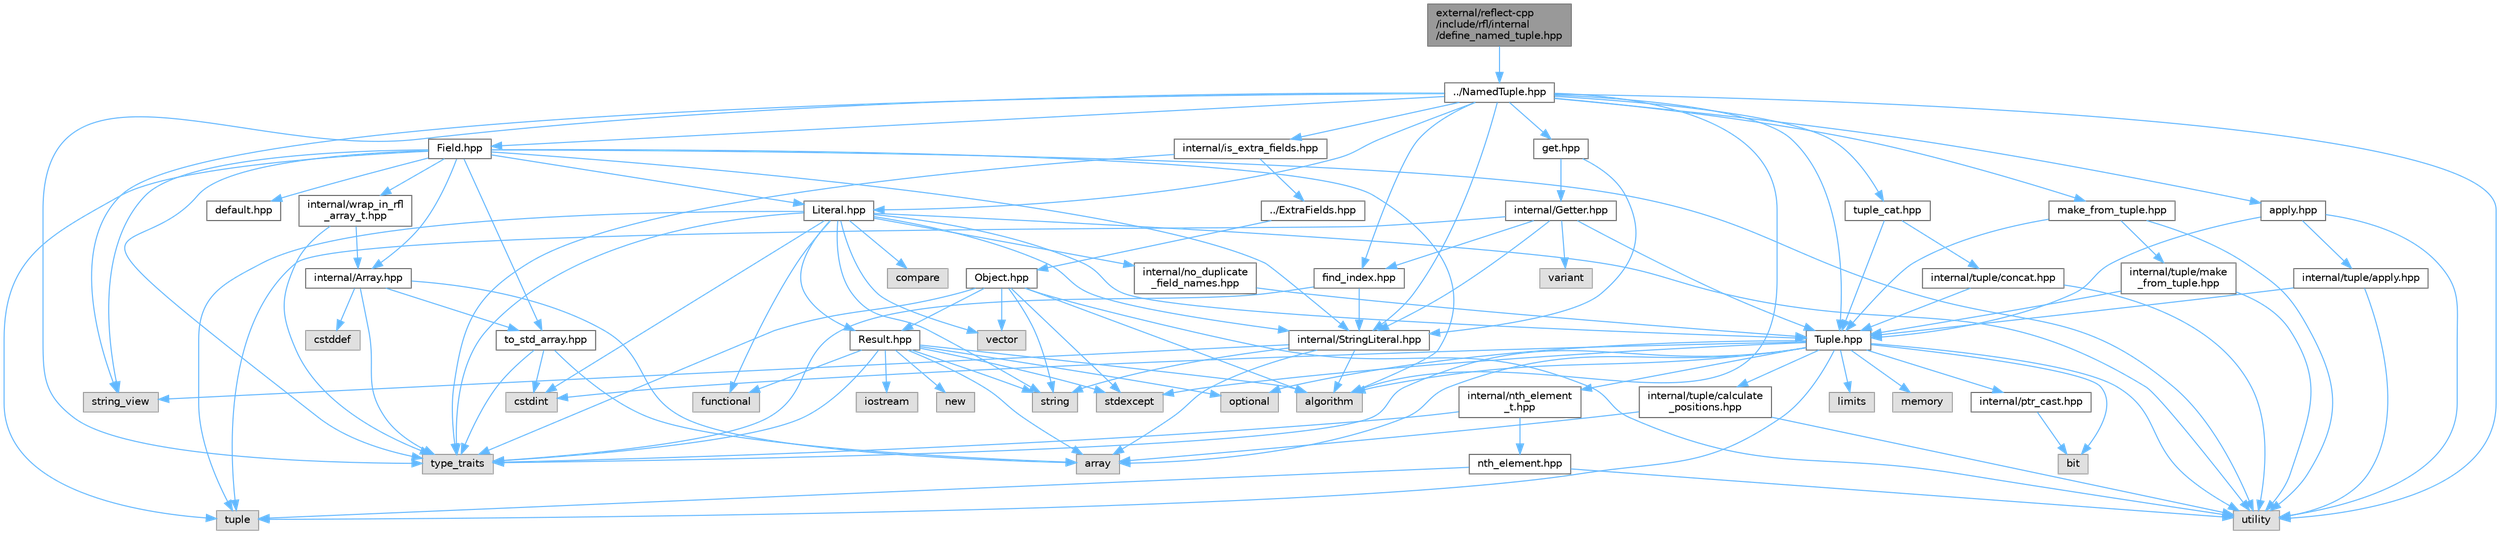 digraph "external/reflect-cpp/include/rfl/internal/define_named_tuple.hpp"
{
 // LATEX_PDF_SIZE
  bgcolor="transparent";
  edge [fontname=Helvetica,fontsize=10,labelfontname=Helvetica,labelfontsize=10];
  node [fontname=Helvetica,fontsize=10,shape=box,height=0.2,width=0.4];
  Node1 [id="Node000001",label="external/reflect-cpp\l/include/rfl/internal\l/define_named_tuple.hpp",height=0.2,width=0.4,color="gray40", fillcolor="grey60", style="filled", fontcolor="black",tooltip=" "];
  Node1 -> Node2 [id="edge116_Node000001_Node000002",color="steelblue1",style="solid",tooltip=" "];
  Node2 [id="Node000002",label="../NamedTuple.hpp",height=0.2,width=0.4,color="grey40", fillcolor="white", style="filled",URL="$_named_tuple_8hpp.html",tooltip=" "];
  Node2 -> Node3 [id="edge117_Node000002_Node000003",color="steelblue1",style="solid",tooltip=" "];
  Node3 [id="Node000003",label="algorithm",height=0.2,width=0.4,color="grey60", fillcolor="#E0E0E0", style="filled",tooltip=" "];
  Node2 -> Node4 [id="edge118_Node000002_Node000004",color="steelblue1",style="solid",tooltip=" "];
  Node4 [id="Node000004",label="string_view",height=0.2,width=0.4,color="grey60", fillcolor="#E0E0E0", style="filled",tooltip=" "];
  Node2 -> Node5 [id="edge119_Node000002_Node000005",color="steelblue1",style="solid",tooltip=" "];
  Node5 [id="Node000005",label="type_traits",height=0.2,width=0.4,color="grey60", fillcolor="#E0E0E0", style="filled",tooltip=" "];
  Node2 -> Node6 [id="edge120_Node000002_Node000006",color="steelblue1",style="solid",tooltip=" "];
  Node6 [id="Node000006",label="utility",height=0.2,width=0.4,color="grey60", fillcolor="#E0E0E0", style="filled",tooltip=" "];
  Node2 -> Node7 [id="edge121_Node000002_Node000007",color="steelblue1",style="solid",tooltip=" "];
  Node7 [id="Node000007",label="Field.hpp",height=0.2,width=0.4,color="grey40", fillcolor="white", style="filled",URL="$_field_8hpp.html",tooltip=" "];
  Node7 -> Node3 [id="edge122_Node000007_Node000003",color="steelblue1",style="solid",tooltip=" "];
  Node7 -> Node4 [id="edge123_Node000007_Node000004",color="steelblue1",style="solid",tooltip=" "];
  Node7 -> Node8 [id="edge124_Node000007_Node000008",color="steelblue1",style="solid",tooltip=" "];
  Node8 [id="Node000008",label="tuple",height=0.2,width=0.4,color="grey60", fillcolor="#E0E0E0", style="filled",tooltip=" "];
  Node7 -> Node5 [id="edge125_Node000007_Node000005",color="steelblue1",style="solid",tooltip=" "];
  Node7 -> Node6 [id="edge126_Node000007_Node000006",color="steelblue1",style="solid",tooltip=" "];
  Node7 -> Node9 [id="edge127_Node000007_Node000009",color="steelblue1",style="solid",tooltip=" "];
  Node9 [id="Node000009",label="Literal.hpp",height=0.2,width=0.4,color="grey40", fillcolor="white", style="filled",URL="$_literal_8hpp.html",tooltip=" "];
  Node9 -> Node10 [id="edge128_Node000009_Node000010",color="steelblue1",style="solid",tooltip=" "];
  Node10 [id="Node000010",label="compare",height=0.2,width=0.4,color="grey60", fillcolor="#E0E0E0", style="filled",tooltip=" "];
  Node9 -> Node11 [id="edge129_Node000009_Node000011",color="steelblue1",style="solid",tooltip=" "];
  Node11 [id="Node000011",label="cstdint",height=0.2,width=0.4,color="grey60", fillcolor="#E0E0E0", style="filled",tooltip=" "];
  Node9 -> Node12 [id="edge130_Node000009_Node000012",color="steelblue1",style="solid",tooltip=" "];
  Node12 [id="Node000012",label="functional",height=0.2,width=0.4,color="grey60", fillcolor="#E0E0E0", style="filled",tooltip=" "];
  Node9 -> Node13 [id="edge131_Node000009_Node000013",color="steelblue1",style="solid",tooltip=" "];
  Node13 [id="Node000013",label="string",height=0.2,width=0.4,color="grey60", fillcolor="#E0E0E0", style="filled",tooltip=" "];
  Node9 -> Node8 [id="edge132_Node000009_Node000008",color="steelblue1",style="solid",tooltip=" "];
  Node9 -> Node5 [id="edge133_Node000009_Node000005",color="steelblue1",style="solid",tooltip=" "];
  Node9 -> Node6 [id="edge134_Node000009_Node000006",color="steelblue1",style="solid",tooltip=" "];
  Node9 -> Node14 [id="edge135_Node000009_Node000014",color="steelblue1",style="solid",tooltip=" "];
  Node14 [id="Node000014",label="vector",height=0.2,width=0.4,color="grey60", fillcolor="#E0E0E0", style="filled",tooltip=" "];
  Node9 -> Node15 [id="edge136_Node000009_Node000015",color="steelblue1",style="solid",tooltip=" "];
  Node15 [id="Node000015",label="Result.hpp",height=0.2,width=0.4,color="grey40", fillcolor="white", style="filled",URL="$_result_8hpp.html",tooltip=" "];
  Node15 -> Node3 [id="edge137_Node000015_Node000003",color="steelblue1",style="solid",tooltip=" "];
  Node15 -> Node16 [id="edge138_Node000015_Node000016",color="steelblue1",style="solid",tooltip=" "];
  Node16 [id="Node000016",label="array",height=0.2,width=0.4,color="grey60", fillcolor="#E0E0E0", style="filled",tooltip=" "];
  Node15 -> Node12 [id="edge139_Node000015_Node000012",color="steelblue1",style="solid",tooltip=" "];
  Node15 -> Node17 [id="edge140_Node000015_Node000017",color="steelblue1",style="solid",tooltip=" "];
  Node17 [id="Node000017",label="iostream",height=0.2,width=0.4,color="grey60", fillcolor="#E0E0E0", style="filled",tooltip=" "];
  Node15 -> Node18 [id="edge141_Node000015_Node000018",color="steelblue1",style="solid",tooltip=" "];
  Node18 [id="Node000018",label="new",height=0.2,width=0.4,color="grey60", fillcolor="#E0E0E0", style="filled",tooltip=" "];
  Node15 -> Node19 [id="edge142_Node000015_Node000019",color="steelblue1",style="solid",tooltip=" "];
  Node19 [id="Node000019",label="optional",height=0.2,width=0.4,color="grey60", fillcolor="#E0E0E0", style="filled",tooltip=" "];
  Node15 -> Node20 [id="edge143_Node000015_Node000020",color="steelblue1",style="solid",tooltip=" "];
  Node20 [id="Node000020",label="stdexcept",height=0.2,width=0.4,color="grey60", fillcolor="#E0E0E0", style="filled",tooltip=" "];
  Node15 -> Node13 [id="edge144_Node000015_Node000013",color="steelblue1",style="solid",tooltip=" "];
  Node15 -> Node5 [id="edge145_Node000015_Node000005",color="steelblue1",style="solid",tooltip=" "];
  Node9 -> Node21 [id="edge146_Node000009_Node000021",color="steelblue1",style="solid",tooltip=" "];
  Node21 [id="Node000021",label="Tuple.hpp",height=0.2,width=0.4,color="grey40", fillcolor="white", style="filled",URL="$_tuple_8hpp.html",tooltip=" "];
  Node21 -> Node3 [id="edge147_Node000021_Node000003",color="steelblue1",style="solid",tooltip=" "];
  Node21 -> Node16 [id="edge148_Node000021_Node000016",color="steelblue1",style="solid",tooltip=" "];
  Node21 -> Node22 [id="edge149_Node000021_Node000022",color="steelblue1",style="solid",tooltip=" "];
  Node22 [id="Node000022",label="bit",height=0.2,width=0.4,color="grey60", fillcolor="#E0E0E0", style="filled",tooltip=" "];
  Node21 -> Node11 [id="edge150_Node000021_Node000011",color="steelblue1",style="solid",tooltip=" "];
  Node21 -> Node23 [id="edge151_Node000021_Node000023",color="steelblue1",style="solid",tooltip=" "];
  Node23 [id="Node000023",label="limits",height=0.2,width=0.4,color="grey60", fillcolor="#E0E0E0", style="filled",tooltip=" "];
  Node21 -> Node24 [id="edge152_Node000021_Node000024",color="steelblue1",style="solid",tooltip=" "];
  Node24 [id="Node000024",label="memory",height=0.2,width=0.4,color="grey60", fillcolor="#E0E0E0", style="filled",tooltip=" "];
  Node21 -> Node19 [id="edge153_Node000021_Node000019",color="steelblue1",style="solid",tooltip=" "];
  Node21 -> Node20 [id="edge154_Node000021_Node000020",color="steelblue1",style="solid",tooltip=" "];
  Node21 -> Node8 [id="edge155_Node000021_Node000008",color="steelblue1",style="solid",tooltip=" "];
  Node21 -> Node5 [id="edge156_Node000021_Node000005",color="steelblue1",style="solid",tooltip=" "];
  Node21 -> Node6 [id="edge157_Node000021_Node000006",color="steelblue1",style="solid",tooltip=" "];
  Node21 -> Node25 [id="edge158_Node000021_Node000025",color="steelblue1",style="solid",tooltip=" "];
  Node25 [id="Node000025",label="internal/nth_element\l_t.hpp",height=0.2,width=0.4,color="grey40", fillcolor="white", style="filled",URL="$nth__element__t_8hpp.html",tooltip=" "];
  Node25 -> Node5 [id="edge159_Node000025_Node000005",color="steelblue1",style="solid",tooltip=" "];
  Node25 -> Node26 [id="edge160_Node000025_Node000026",color="steelblue1",style="solid",tooltip=" "];
  Node26 [id="Node000026",label="nth_element.hpp",height=0.2,width=0.4,color="grey40", fillcolor="white", style="filled",URL="$nth__element_8hpp.html",tooltip=" "];
  Node26 -> Node8 [id="edge161_Node000026_Node000008",color="steelblue1",style="solid",tooltip=" "];
  Node26 -> Node6 [id="edge162_Node000026_Node000006",color="steelblue1",style="solid",tooltip=" "];
  Node21 -> Node27 [id="edge163_Node000021_Node000027",color="steelblue1",style="solid",tooltip=" "];
  Node27 [id="Node000027",label="internal/ptr_cast.hpp",height=0.2,width=0.4,color="grey40", fillcolor="white", style="filled",URL="$ptr__cast_8hpp.html",tooltip=" "];
  Node27 -> Node22 [id="edge164_Node000027_Node000022",color="steelblue1",style="solid",tooltip=" "];
  Node21 -> Node28 [id="edge165_Node000021_Node000028",color="steelblue1",style="solid",tooltip=" "];
  Node28 [id="Node000028",label="internal/tuple/calculate\l_positions.hpp",height=0.2,width=0.4,color="grey40", fillcolor="white", style="filled",URL="$calculate__positions_8hpp.html",tooltip=" "];
  Node28 -> Node16 [id="edge166_Node000028_Node000016",color="steelblue1",style="solid",tooltip=" "];
  Node28 -> Node6 [id="edge167_Node000028_Node000006",color="steelblue1",style="solid",tooltip=" "];
  Node9 -> Node29 [id="edge168_Node000009_Node000029",color="steelblue1",style="solid",tooltip=" "];
  Node29 [id="Node000029",label="internal/StringLiteral.hpp",height=0.2,width=0.4,color="grey40", fillcolor="white", style="filled",URL="$_string_literal_8hpp.html",tooltip=" "];
  Node29 -> Node3 [id="edge169_Node000029_Node000003",color="steelblue1",style="solid",tooltip=" "];
  Node29 -> Node16 [id="edge170_Node000029_Node000016",color="steelblue1",style="solid",tooltip=" "];
  Node29 -> Node13 [id="edge171_Node000029_Node000013",color="steelblue1",style="solid",tooltip=" "];
  Node29 -> Node4 [id="edge172_Node000029_Node000004",color="steelblue1",style="solid",tooltip=" "];
  Node9 -> Node30 [id="edge173_Node000009_Node000030",color="steelblue1",style="solid",tooltip=" "];
  Node30 [id="Node000030",label="internal/no_duplicate\l_field_names.hpp",height=0.2,width=0.4,color="grey40", fillcolor="white", style="filled",URL="$no__duplicate__field__names_8hpp.html",tooltip=" "];
  Node30 -> Node21 [id="edge174_Node000030_Node000021",color="steelblue1",style="solid",tooltip=" "];
  Node7 -> Node31 [id="edge175_Node000007_Node000031",color="steelblue1",style="solid",tooltip=" "];
  Node31 [id="Node000031",label="default.hpp",height=0.2,width=0.4,color="grey40", fillcolor="white", style="filled",URL="$default_8hpp.html",tooltip=" "];
  Node7 -> Node32 [id="edge176_Node000007_Node000032",color="steelblue1",style="solid",tooltip=" "];
  Node32 [id="Node000032",label="internal/Array.hpp",height=0.2,width=0.4,color="grey40", fillcolor="white", style="filled",URL="$_array_8hpp.html",tooltip=" "];
  Node32 -> Node16 [id="edge177_Node000032_Node000016",color="steelblue1",style="solid",tooltip=" "];
  Node32 -> Node33 [id="edge178_Node000032_Node000033",color="steelblue1",style="solid",tooltip=" "];
  Node33 [id="Node000033",label="cstddef",height=0.2,width=0.4,color="grey60", fillcolor="#E0E0E0", style="filled",tooltip=" "];
  Node32 -> Node5 [id="edge179_Node000032_Node000005",color="steelblue1",style="solid",tooltip=" "];
  Node32 -> Node34 [id="edge180_Node000032_Node000034",color="steelblue1",style="solid",tooltip=" "];
  Node34 [id="Node000034",label="to_std_array.hpp",height=0.2,width=0.4,color="grey40", fillcolor="white", style="filled",URL="$to__std__array_8hpp.html",tooltip=" "];
  Node34 -> Node16 [id="edge181_Node000034_Node000016",color="steelblue1",style="solid",tooltip=" "];
  Node34 -> Node11 [id="edge182_Node000034_Node000011",color="steelblue1",style="solid",tooltip=" "];
  Node34 -> Node5 [id="edge183_Node000034_Node000005",color="steelblue1",style="solid",tooltip=" "];
  Node7 -> Node29 [id="edge184_Node000007_Node000029",color="steelblue1",style="solid",tooltip=" "];
  Node7 -> Node34 [id="edge185_Node000007_Node000034",color="steelblue1",style="solid",tooltip=" "];
  Node7 -> Node35 [id="edge186_Node000007_Node000035",color="steelblue1",style="solid",tooltip=" "];
  Node35 [id="Node000035",label="internal/wrap_in_rfl\l_array_t.hpp",height=0.2,width=0.4,color="grey40", fillcolor="white", style="filled",URL="$wrap__in__rfl__array__t_8hpp.html",tooltip=" "];
  Node35 -> Node5 [id="edge187_Node000035_Node000005",color="steelblue1",style="solid",tooltip=" "];
  Node35 -> Node32 [id="edge188_Node000035_Node000032",color="steelblue1",style="solid",tooltip=" "];
  Node2 -> Node9 [id="edge189_Node000002_Node000009",color="steelblue1",style="solid",tooltip=" "];
  Node2 -> Node21 [id="edge190_Node000002_Node000021",color="steelblue1",style="solid",tooltip=" "];
  Node2 -> Node36 [id="edge191_Node000002_Node000036",color="steelblue1",style="solid",tooltip=" "];
  Node36 [id="Node000036",label="apply.hpp",height=0.2,width=0.4,color="grey40", fillcolor="white", style="filled",URL="$apply_8hpp.html",tooltip=" "];
  Node36 -> Node6 [id="edge192_Node000036_Node000006",color="steelblue1",style="solid",tooltip=" "];
  Node36 -> Node21 [id="edge193_Node000036_Node000021",color="steelblue1",style="solid",tooltip=" "];
  Node36 -> Node37 [id="edge194_Node000036_Node000037",color="steelblue1",style="solid",tooltip=" "];
  Node37 [id="Node000037",label="internal/tuple/apply.hpp",height=0.2,width=0.4,color="grey40", fillcolor="white", style="filled",URL="$internal_2tuple_2apply_8hpp.html",tooltip=" "];
  Node37 -> Node6 [id="edge195_Node000037_Node000006",color="steelblue1",style="solid",tooltip=" "];
  Node37 -> Node21 [id="edge196_Node000037_Node000021",color="steelblue1",style="solid",tooltip=" "];
  Node2 -> Node38 [id="edge197_Node000002_Node000038",color="steelblue1",style="solid",tooltip=" "];
  Node38 [id="Node000038",label="get.hpp",height=0.2,width=0.4,color="grey40", fillcolor="white", style="filled",URL="$get_8hpp.html",tooltip=" "];
  Node38 -> Node39 [id="edge198_Node000038_Node000039",color="steelblue1",style="solid",tooltip=" "];
  Node39 [id="Node000039",label="internal/Getter.hpp",height=0.2,width=0.4,color="grey40", fillcolor="white", style="filled",URL="$_getter_8hpp.html",tooltip=" "];
  Node39 -> Node8 [id="edge199_Node000039_Node000008",color="steelblue1",style="solid",tooltip=" "];
  Node39 -> Node40 [id="edge200_Node000039_Node000040",color="steelblue1",style="solid",tooltip=" "];
  Node40 [id="Node000040",label="variant",height=0.2,width=0.4,color="grey60", fillcolor="#E0E0E0", style="filled",tooltip=" "];
  Node39 -> Node21 [id="edge201_Node000039_Node000021",color="steelblue1",style="solid",tooltip=" "];
  Node39 -> Node29 [id="edge202_Node000039_Node000029",color="steelblue1",style="solid",tooltip=" "];
  Node39 -> Node41 [id="edge203_Node000039_Node000041",color="steelblue1",style="solid",tooltip=" "];
  Node41 [id="Node000041",label="find_index.hpp",height=0.2,width=0.4,color="grey40", fillcolor="white", style="filled",URL="$find__index_8hpp.html",tooltip=" "];
  Node41 -> Node5 [id="edge204_Node000041_Node000005",color="steelblue1",style="solid",tooltip=" "];
  Node41 -> Node29 [id="edge205_Node000041_Node000029",color="steelblue1",style="solid",tooltip=" "];
  Node38 -> Node29 [id="edge206_Node000038_Node000029",color="steelblue1",style="solid",tooltip=" "];
  Node2 -> Node29 [id="edge207_Node000002_Node000029",color="steelblue1",style="solid",tooltip=" "];
  Node2 -> Node41 [id="edge208_Node000002_Node000041",color="steelblue1",style="solid",tooltip=" "];
  Node2 -> Node42 [id="edge209_Node000002_Node000042",color="steelblue1",style="solid",tooltip=" "];
  Node42 [id="Node000042",label="internal/is_extra_fields.hpp",height=0.2,width=0.4,color="grey40", fillcolor="white", style="filled",URL="$is__extra__fields_8hpp.html",tooltip=" "];
  Node42 -> Node5 [id="edge210_Node000042_Node000005",color="steelblue1",style="solid",tooltip=" "];
  Node42 -> Node43 [id="edge211_Node000042_Node000043",color="steelblue1",style="solid",tooltip=" "];
  Node43 [id="Node000043",label="../ExtraFields.hpp",height=0.2,width=0.4,color="grey40", fillcolor="white", style="filled",URL="$_extra_fields_8hpp.html",tooltip=" "];
  Node43 -> Node44 [id="edge212_Node000043_Node000044",color="steelblue1",style="solid",tooltip=" "];
  Node44 [id="Node000044",label="Object.hpp",height=0.2,width=0.4,color="grey40", fillcolor="white", style="filled",URL="$_object_8hpp.html",tooltip=" "];
  Node44 -> Node3 [id="edge213_Node000044_Node000003",color="steelblue1",style="solid",tooltip=" "];
  Node44 -> Node20 [id="edge214_Node000044_Node000020",color="steelblue1",style="solid",tooltip=" "];
  Node44 -> Node13 [id="edge215_Node000044_Node000013",color="steelblue1",style="solid",tooltip=" "];
  Node44 -> Node5 [id="edge216_Node000044_Node000005",color="steelblue1",style="solid",tooltip=" "];
  Node44 -> Node6 [id="edge217_Node000044_Node000006",color="steelblue1",style="solid",tooltip=" "];
  Node44 -> Node14 [id="edge218_Node000044_Node000014",color="steelblue1",style="solid",tooltip=" "];
  Node44 -> Node15 [id="edge219_Node000044_Node000015",color="steelblue1",style="solid",tooltip=" "];
  Node2 -> Node45 [id="edge220_Node000002_Node000045",color="steelblue1",style="solid",tooltip=" "];
  Node45 [id="Node000045",label="make_from_tuple.hpp",height=0.2,width=0.4,color="grey40", fillcolor="white", style="filled",URL="$make__from__tuple_8hpp.html",tooltip=" "];
  Node45 -> Node6 [id="edge221_Node000045_Node000006",color="steelblue1",style="solid",tooltip=" "];
  Node45 -> Node21 [id="edge222_Node000045_Node000021",color="steelblue1",style="solid",tooltip=" "];
  Node45 -> Node46 [id="edge223_Node000045_Node000046",color="steelblue1",style="solid",tooltip=" "];
  Node46 [id="Node000046",label="internal/tuple/make\l_from_tuple.hpp",height=0.2,width=0.4,color="grey40", fillcolor="white", style="filled",URL="$internal_2tuple_2make__from__tuple_8hpp.html",tooltip=" "];
  Node46 -> Node6 [id="edge224_Node000046_Node000006",color="steelblue1",style="solid",tooltip=" "];
  Node46 -> Node21 [id="edge225_Node000046_Node000021",color="steelblue1",style="solid",tooltip=" "];
  Node2 -> Node47 [id="edge226_Node000002_Node000047",color="steelblue1",style="solid",tooltip=" "];
  Node47 [id="Node000047",label="tuple_cat.hpp",height=0.2,width=0.4,color="grey40", fillcolor="white", style="filled",URL="$tuple__cat_8hpp.html",tooltip=" "];
  Node47 -> Node21 [id="edge227_Node000047_Node000021",color="steelblue1",style="solid",tooltip=" "];
  Node47 -> Node48 [id="edge228_Node000047_Node000048",color="steelblue1",style="solid",tooltip=" "];
  Node48 [id="Node000048",label="internal/tuple/concat.hpp",height=0.2,width=0.4,color="grey40", fillcolor="white", style="filled",URL="$concat_8hpp.html",tooltip=" "];
  Node48 -> Node6 [id="edge229_Node000048_Node000006",color="steelblue1",style="solid",tooltip=" "];
  Node48 -> Node21 [id="edge230_Node000048_Node000021",color="steelblue1",style="solid",tooltip=" "];
}
